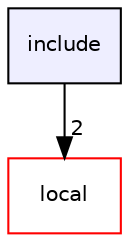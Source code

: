 digraph "include" {
  compound=true
  node [ fontsize="10", fontname="Helvetica"];
  edge [ labelfontsize="10", labelfontname="Helvetica"];
  dir_1d3aa0a2bd76cfe23156836c39a144f9 [shape=box, label="include", style="filled", fillcolor="#eeeeff", pencolor="black", URL="dir_1d3aa0a2bd76cfe23156836c39a144f9.html"];
  dir_0bca257b6f7866ff5362718e8319fe13 [shape=box label="local" fillcolor="white" style="filled" color="red" URL="dir_0bca257b6f7866ff5362718e8319fe13.html"];
  dir_1d3aa0a2bd76cfe23156836c39a144f9->dir_0bca257b6f7866ff5362718e8319fe13 [headlabel="2", labeldistance=1.5 headhref="dir_000002_000000.html"];
}
